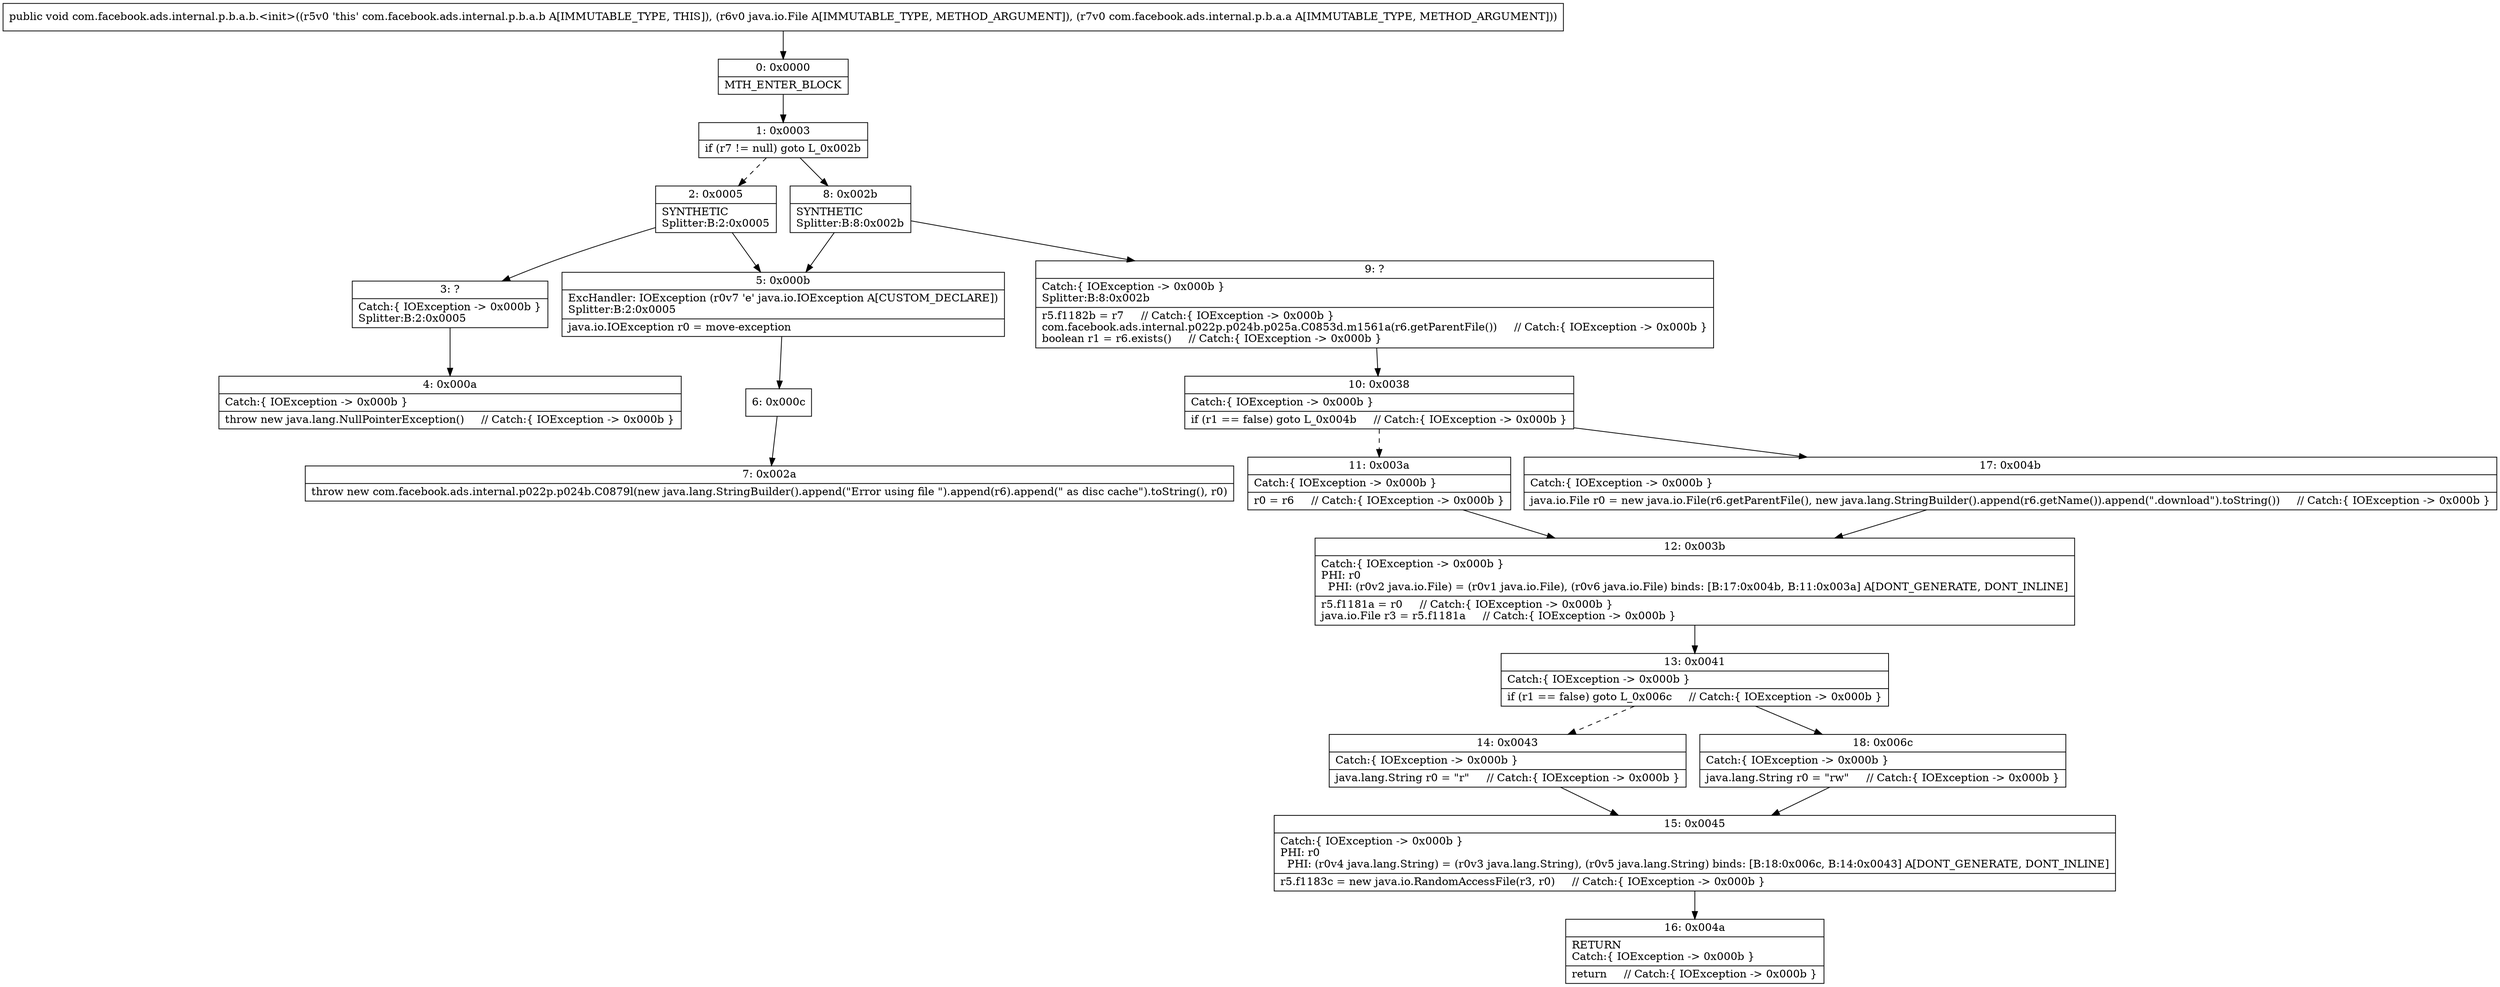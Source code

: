 digraph "CFG forcom.facebook.ads.internal.p.b.a.b.\<init\>(Ljava\/io\/File;Lcom\/facebook\/ads\/internal\/p\/b\/a\/a;)V" {
Node_0 [shape=record,label="{0\:\ 0x0000|MTH_ENTER_BLOCK\l}"];
Node_1 [shape=record,label="{1\:\ 0x0003|if (r7 != null) goto L_0x002b\l}"];
Node_2 [shape=record,label="{2\:\ 0x0005|SYNTHETIC\lSplitter:B:2:0x0005\l}"];
Node_3 [shape=record,label="{3\:\ ?|Catch:\{ IOException \-\> 0x000b \}\lSplitter:B:2:0x0005\l}"];
Node_4 [shape=record,label="{4\:\ 0x000a|Catch:\{ IOException \-\> 0x000b \}\l|throw new java.lang.NullPointerException()     \/\/ Catch:\{ IOException \-\> 0x000b \}\l}"];
Node_5 [shape=record,label="{5\:\ 0x000b|ExcHandler: IOException (r0v7 'e' java.io.IOException A[CUSTOM_DECLARE])\lSplitter:B:2:0x0005\l|java.io.IOException r0 = move\-exception\l}"];
Node_6 [shape=record,label="{6\:\ 0x000c}"];
Node_7 [shape=record,label="{7\:\ 0x002a|throw new com.facebook.ads.internal.p022p.p024b.C0879l(new java.lang.StringBuilder().append(\"Error using file \").append(r6).append(\" as disc cache\").toString(), r0)\l}"];
Node_8 [shape=record,label="{8\:\ 0x002b|SYNTHETIC\lSplitter:B:8:0x002b\l}"];
Node_9 [shape=record,label="{9\:\ ?|Catch:\{ IOException \-\> 0x000b \}\lSplitter:B:8:0x002b\l|r5.f1182b = r7     \/\/ Catch:\{ IOException \-\> 0x000b \}\lcom.facebook.ads.internal.p022p.p024b.p025a.C0853d.m1561a(r6.getParentFile())     \/\/ Catch:\{ IOException \-\> 0x000b \}\lboolean r1 = r6.exists()     \/\/ Catch:\{ IOException \-\> 0x000b \}\l}"];
Node_10 [shape=record,label="{10\:\ 0x0038|Catch:\{ IOException \-\> 0x000b \}\l|if (r1 == false) goto L_0x004b     \/\/ Catch:\{ IOException \-\> 0x000b \}\l}"];
Node_11 [shape=record,label="{11\:\ 0x003a|Catch:\{ IOException \-\> 0x000b \}\l|r0 = r6     \/\/ Catch:\{ IOException \-\> 0x000b \}\l}"];
Node_12 [shape=record,label="{12\:\ 0x003b|Catch:\{ IOException \-\> 0x000b \}\lPHI: r0 \l  PHI: (r0v2 java.io.File) = (r0v1 java.io.File), (r0v6 java.io.File) binds: [B:17:0x004b, B:11:0x003a] A[DONT_GENERATE, DONT_INLINE]\l|r5.f1181a = r0     \/\/ Catch:\{ IOException \-\> 0x000b \}\ljava.io.File r3 = r5.f1181a     \/\/ Catch:\{ IOException \-\> 0x000b \}\l}"];
Node_13 [shape=record,label="{13\:\ 0x0041|Catch:\{ IOException \-\> 0x000b \}\l|if (r1 == false) goto L_0x006c     \/\/ Catch:\{ IOException \-\> 0x000b \}\l}"];
Node_14 [shape=record,label="{14\:\ 0x0043|Catch:\{ IOException \-\> 0x000b \}\l|java.lang.String r0 = \"r\"     \/\/ Catch:\{ IOException \-\> 0x000b \}\l}"];
Node_15 [shape=record,label="{15\:\ 0x0045|Catch:\{ IOException \-\> 0x000b \}\lPHI: r0 \l  PHI: (r0v4 java.lang.String) = (r0v3 java.lang.String), (r0v5 java.lang.String) binds: [B:18:0x006c, B:14:0x0043] A[DONT_GENERATE, DONT_INLINE]\l|r5.f1183c = new java.io.RandomAccessFile(r3, r0)     \/\/ Catch:\{ IOException \-\> 0x000b \}\l}"];
Node_16 [shape=record,label="{16\:\ 0x004a|RETURN\lCatch:\{ IOException \-\> 0x000b \}\l|return     \/\/ Catch:\{ IOException \-\> 0x000b \}\l}"];
Node_17 [shape=record,label="{17\:\ 0x004b|Catch:\{ IOException \-\> 0x000b \}\l|java.io.File r0 = new java.io.File(r6.getParentFile(), new java.lang.StringBuilder().append(r6.getName()).append(\".download\").toString())     \/\/ Catch:\{ IOException \-\> 0x000b \}\l}"];
Node_18 [shape=record,label="{18\:\ 0x006c|Catch:\{ IOException \-\> 0x000b \}\l|java.lang.String r0 = \"rw\"     \/\/ Catch:\{ IOException \-\> 0x000b \}\l}"];
MethodNode[shape=record,label="{public void com.facebook.ads.internal.p.b.a.b.\<init\>((r5v0 'this' com.facebook.ads.internal.p.b.a.b A[IMMUTABLE_TYPE, THIS]), (r6v0 java.io.File A[IMMUTABLE_TYPE, METHOD_ARGUMENT]), (r7v0 com.facebook.ads.internal.p.b.a.a A[IMMUTABLE_TYPE, METHOD_ARGUMENT])) }"];
MethodNode -> Node_0;
Node_0 -> Node_1;
Node_1 -> Node_2[style=dashed];
Node_1 -> Node_8;
Node_2 -> Node_3;
Node_2 -> Node_5;
Node_3 -> Node_4;
Node_5 -> Node_6;
Node_6 -> Node_7;
Node_8 -> Node_9;
Node_8 -> Node_5;
Node_9 -> Node_10;
Node_10 -> Node_11[style=dashed];
Node_10 -> Node_17;
Node_11 -> Node_12;
Node_12 -> Node_13;
Node_13 -> Node_14[style=dashed];
Node_13 -> Node_18;
Node_14 -> Node_15;
Node_15 -> Node_16;
Node_17 -> Node_12;
Node_18 -> Node_15;
}

